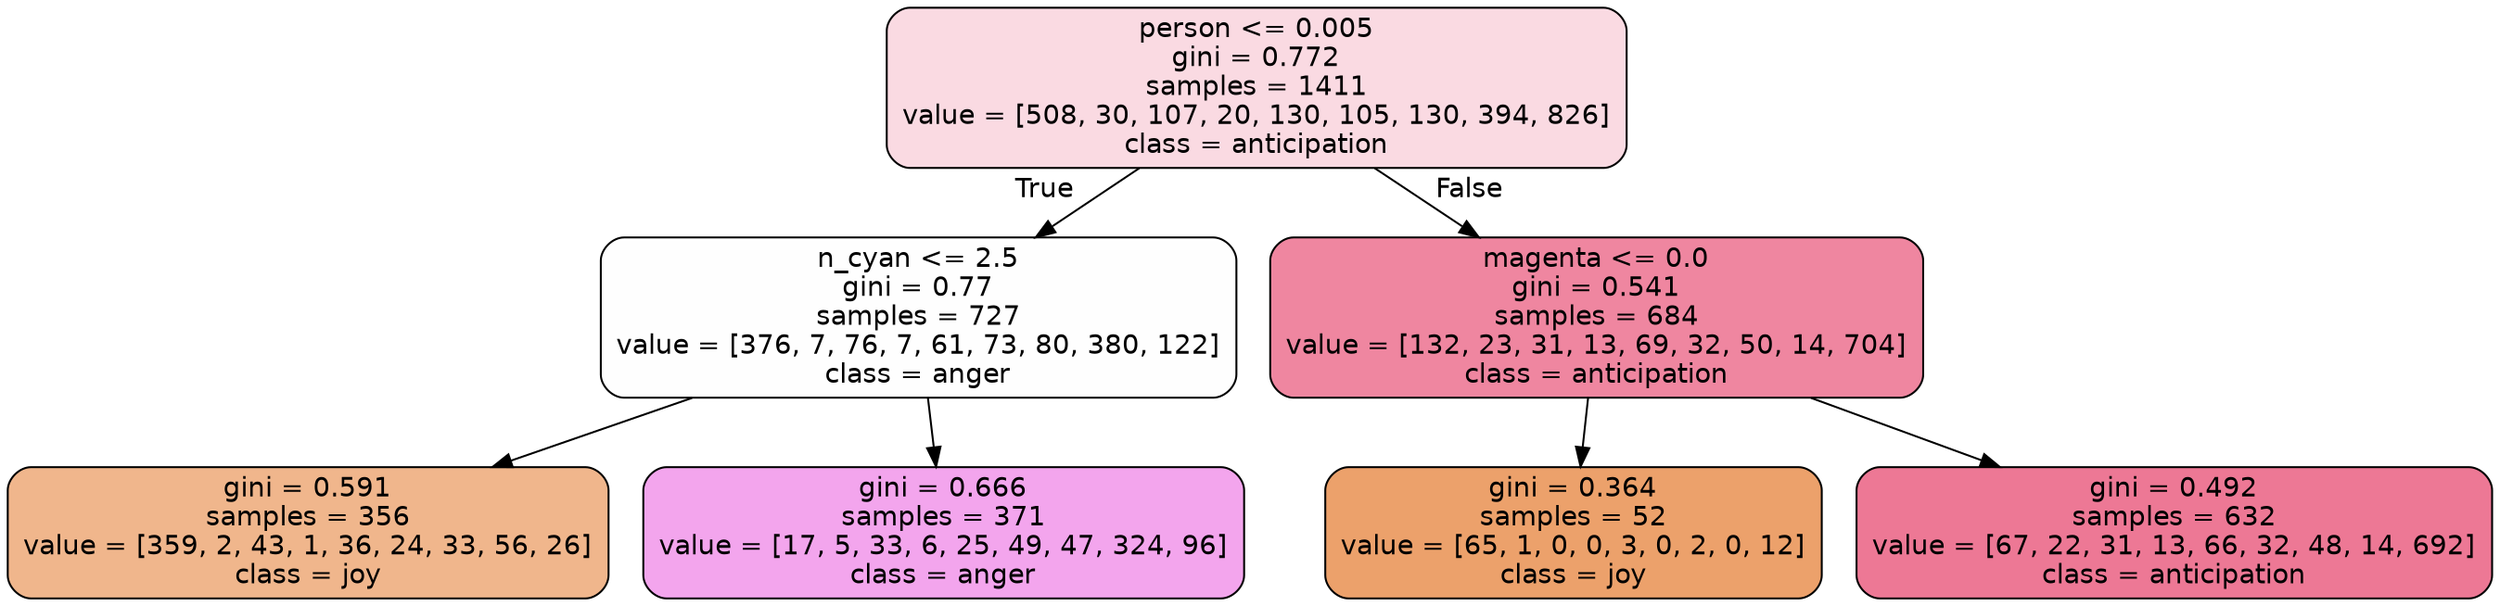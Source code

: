 digraph Tree {
node [shape=box, style="filled, rounded", color="black", fontname=helvetica] ;
edge [fontname=helvetica] ;
0 [label="person <= 0.005\ngini = 0.772\nsamples = 1411\nvalue = [508, 30, 107, 20, 130, 105, 130, 394, 826]\nclass = anticipation", fillcolor="#e539642f"] ;
1 [label="n_cyan <= 2.5\ngini = 0.77\nsamples = 727\nvalue = [376, 7, 76, 7, 61, 73, 80, 380, 122]\nclass = anger", fillcolor="#e539d701"] ;
0 -> 1 [labeldistance=2.5, labelangle=45, headlabel="True"] ;
2 [label="gini = 0.591\nsamples = 356\nvalue = [359, 2, 43, 1, 36, 24, 33, 56, 26]\nclass = joy", fillcolor="#e5813993"] ;
1 -> 2 ;
3 [label="gini = 0.666\nsamples = 371\nvalue = [17, 5, 33, 6, 25, 49, 47, 324, 96]\nclass = anger", fillcolor="#e539d773"] ;
1 -> 3 ;
4 [label="magenta <= 0.0\ngini = 0.541\nsamples = 684\nvalue = [132, 23, 31, 13, 69, 32, 50, 14, 704]\nclass = anticipation", fillcolor="#e539649c"] ;
0 -> 4 [labeldistance=2.5, labelangle=-45, headlabel="False"] ;
5 [label="gini = 0.364\nsamples = 52\nvalue = [65, 1, 0, 0, 3, 0, 2, 0, 12]\nclass = joy", fillcolor="#e58139be"] ;
4 -> 5 ;
6 [label="gini = 0.492\nsamples = 632\nvalue = [67, 22, 31, 13, 66, 32, 48, 14, 692]\nclass = anticipation", fillcolor="#e53964ae"] ;
4 -> 6 ;
}